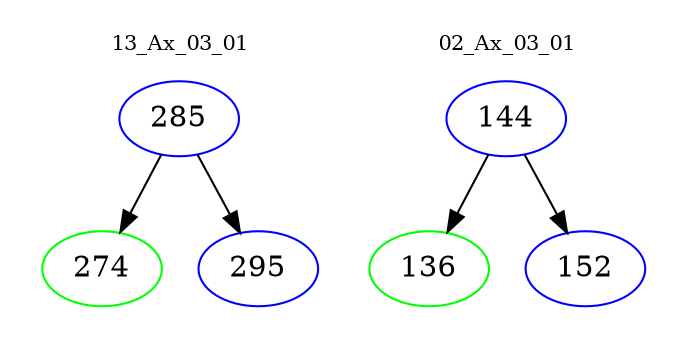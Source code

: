 digraph{
subgraph cluster_0 {
color = white
label = "13_Ax_03_01";
fontsize=10;
T0_285 [label="285", color="blue"]
T0_285 -> T0_274 [color="black"]
T0_274 [label="274", color="green"]
T0_285 -> T0_295 [color="black"]
T0_295 [label="295", color="blue"]
}
subgraph cluster_1 {
color = white
label = "02_Ax_03_01";
fontsize=10;
T1_144 [label="144", color="blue"]
T1_144 -> T1_136 [color="black"]
T1_136 [label="136", color="green"]
T1_144 -> T1_152 [color="black"]
T1_152 [label="152", color="blue"]
}
}
